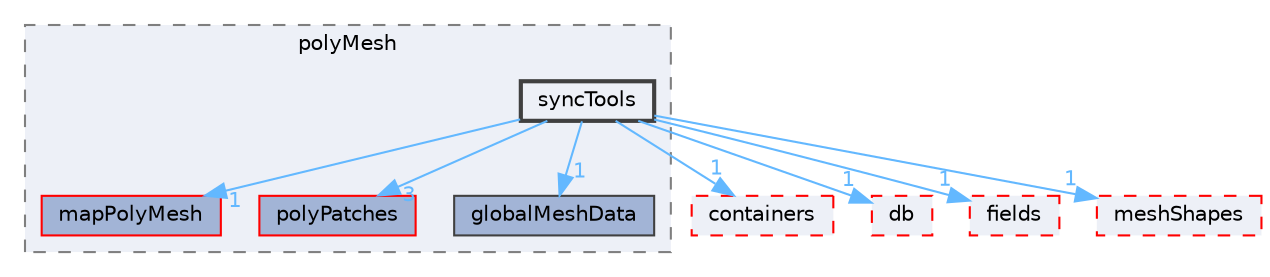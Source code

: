 digraph "src/OpenFOAM/meshes/polyMesh/syncTools"
{
 // LATEX_PDF_SIZE
  bgcolor="transparent";
  edge [fontname=Helvetica,fontsize=10,labelfontname=Helvetica,labelfontsize=10];
  node [fontname=Helvetica,fontsize=10,shape=box,height=0.2,width=0.4];
  compound=true
  subgraph clusterdir_5e5a63cb97aae3d01c8e98f0c14953bc {
    graph [ bgcolor="#edf0f7", pencolor="grey50", label="polyMesh", fontname=Helvetica,fontsize=10 style="filled,dashed", URL="dir_5e5a63cb97aae3d01c8e98f0c14953bc.html",tooltip=""]
  dir_1adf3b4e71e6bce57c8961c31cd11722 [label="mapPolyMesh", fillcolor="#a2b4d6", color="red", style="filled", URL="dir_1adf3b4e71e6bce57c8961c31cd11722.html",tooltip=""];
  dir_67ffeba79fe92b46a9460556346ffbde [label="polyPatches", fillcolor="#a2b4d6", color="red", style="filled", URL="dir_67ffeba79fe92b46a9460556346ffbde.html",tooltip=""];
  dir_95ca72a671ba08a3e33cea2e49f9882b [label="globalMeshData", fillcolor="#a2b4d6", color="grey25", style="filled", URL="dir_95ca72a671ba08a3e33cea2e49f9882b.html",tooltip=""];
  dir_846fa5f9578248909e3d5e97be33930d [label="syncTools", fillcolor="#edf0f7", color="grey25", style="filled,bold", URL="dir_846fa5f9578248909e3d5e97be33930d.html",tooltip=""];
  }
  dir_19d0872053bde092be81d7fe3f56cbf7 [label="containers", fillcolor="#edf0f7", color="red", style="filled,dashed", URL="dir_19d0872053bde092be81d7fe3f56cbf7.html",tooltip=""];
  dir_63c634f7a7cfd679ac26c67fb30fc32f [label="db", fillcolor="#edf0f7", color="red", style="filled,dashed", URL="dir_63c634f7a7cfd679ac26c67fb30fc32f.html",tooltip=""];
  dir_962442b8f989d5529fab5e0f0e4ffb74 [label="fields", fillcolor="#edf0f7", color="red", style="filled,dashed", URL="dir_962442b8f989d5529fab5e0f0e4ffb74.html",tooltip=""];
  dir_b8e2732bc99f8fb2a379dad81aa6030e [label="meshShapes", fillcolor="#edf0f7", color="red", style="filled,dashed", URL="dir_b8e2732bc99f8fb2a379dad81aa6030e.html",tooltip=""];
  dir_846fa5f9578248909e3d5e97be33930d->dir_19d0872053bde092be81d7fe3f56cbf7 [headlabel="1", labeldistance=1.5 headhref="dir_003940_000669.html" href="dir_003940_000669.html" color="steelblue1" fontcolor="steelblue1"];
  dir_846fa5f9578248909e3d5e97be33930d->dir_1adf3b4e71e6bce57c8961c31cd11722 [headlabel="1", labeldistance=1.5 headhref="dir_003940_002317.html" href="dir_003940_002317.html" color="steelblue1" fontcolor="steelblue1"];
  dir_846fa5f9578248909e3d5e97be33930d->dir_63c634f7a7cfd679ac26c67fb30fc32f [headlabel="1", labeldistance=1.5 headhref="dir_003940_000817.html" href="dir_003940_000817.html" color="steelblue1" fontcolor="steelblue1"];
  dir_846fa5f9578248909e3d5e97be33930d->dir_67ffeba79fe92b46a9460556346ffbde [headlabel="3", labeldistance=1.5 headhref="dir_003940_002995.html" href="dir_003940_002995.html" color="steelblue1" fontcolor="steelblue1"];
  dir_846fa5f9578248909e3d5e97be33930d->dir_95ca72a671ba08a3e33cea2e49f9882b [headlabel="1", labeldistance=1.5 headhref="dir_003940_001655.html" href="dir_003940_001655.html" color="steelblue1" fontcolor="steelblue1"];
  dir_846fa5f9578248909e3d5e97be33930d->dir_962442b8f989d5529fab5e0f0e4ffb74 [headlabel="1", labeldistance=1.5 headhref="dir_003940_001335.html" href="dir_003940_001335.html" color="steelblue1" fontcolor="steelblue1"];
  dir_846fa5f9578248909e3d5e97be33930d->dir_b8e2732bc99f8fb2a379dad81aa6030e [headlabel="1", labeldistance=1.5 headhref="dir_003940_002377.html" href="dir_003940_002377.html" color="steelblue1" fontcolor="steelblue1"];
}
